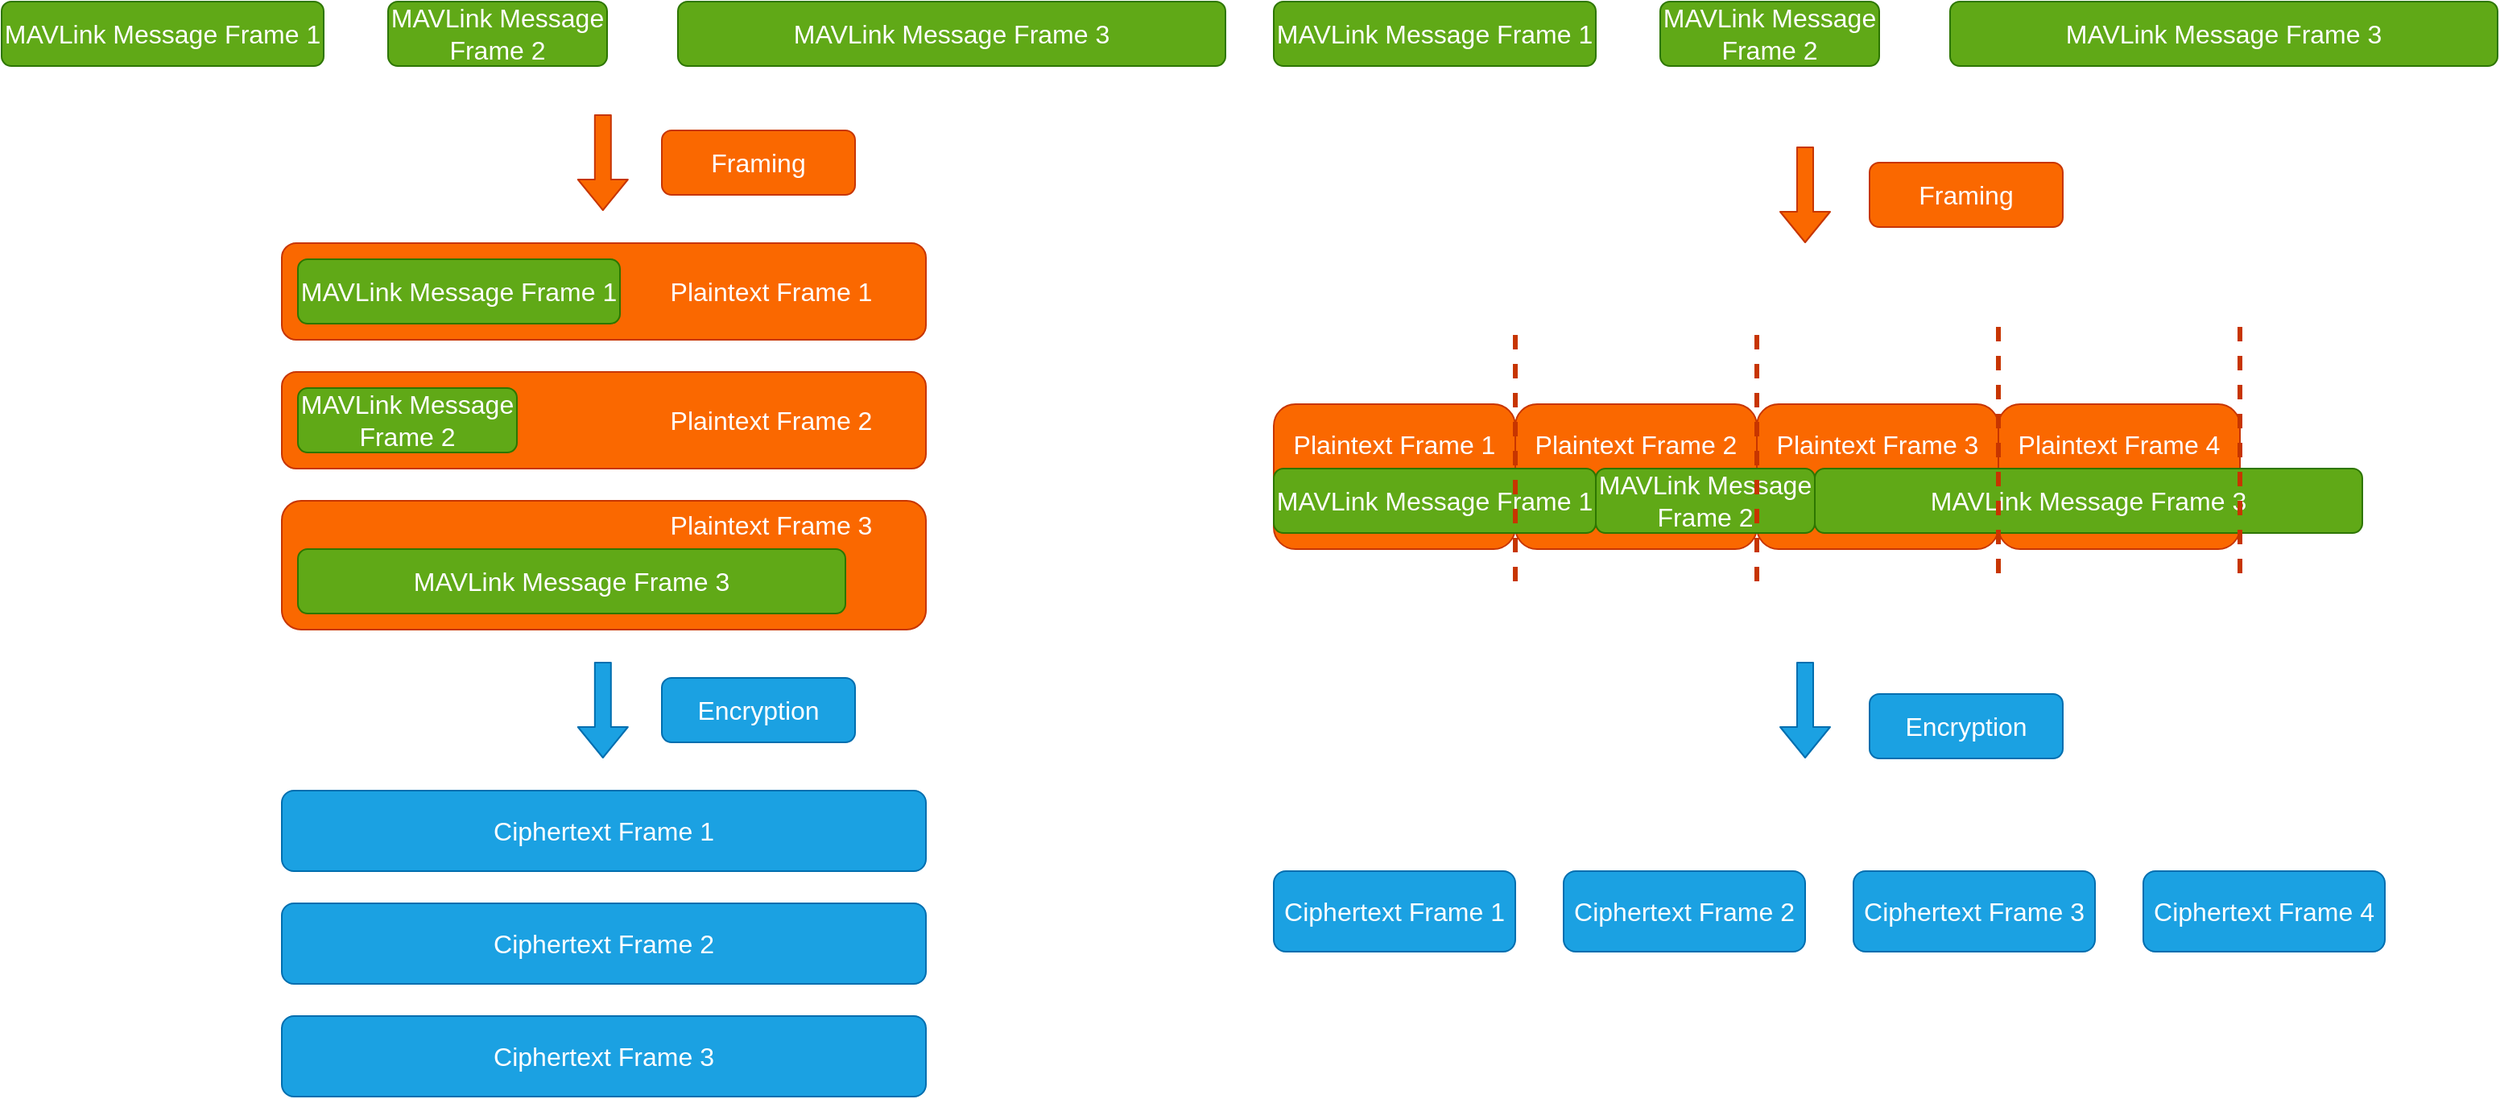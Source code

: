 <mxfile>
    <diagram id="iG6QyBe2TL6udn1lgurI" name="Page-1">
        <mxGraphModel dx="1318" dy="916" grid="1" gridSize="10" guides="1" tooltips="1" connect="1" arrows="1" fold="1" page="1" pageScale="1" pageWidth="1600" pageHeight="900" math="0" shadow="0">
            <root>
                <mxCell id="0"/>
                <mxCell id="1" parent="0"/>
                <mxCell id="27" value="" style="rounded=1;whiteSpace=wrap;html=1;fontSize=16;fontColor=#000000;fillColor=#fa6800;strokeColor=#C73500;" vertex="1" parent="1">
                    <mxGeometry x="1280" y="370" width="150" height="90" as="geometry"/>
                </mxCell>
                <mxCell id="26" value="" style="rounded=1;whiteSpace=wrap;html=1;fontSize=16;fontColor=#000000;fillColor=#fa6800;strokeColor=#C73500;" vertex="1" parent="1">
                    <mxGeometry x="1130" y="370" width="150" height="90" as="geometry"/>
                </mxCell>
                <mxCell id="25" value="" style="rounded=1;whiteSpace=wrap;html=1;fontSize=16;fontColor=#000000;fillColor=#fa6800;strokeColor=#C73500;" vertex="1" parent="1">
                    <mxGeometry x="980" y="370" width="150" height="90" as="geometry"/>
                </mxCell>
                <mxCell id="24" value="" style="rounded=1;whiteSpace=wrap;html=1;fontSize=16;fontColor=#000000;fillColor=#fa6800;strokeColor=#C73500;" vertex="1" parent="1">
                    <mxGeometry x="830" y="370" width="150" height="90" as="geometry"/>
                </mxCell>
                <mxCell id="10" value="" style="rounded=1;whiteSpace=wrap;html=1;fontSize=16;fontColor=#000000;fillColor=#fa6800;strokeColor=#C73500;" vertex="1" parent="1">
                    <mxGeometry x="214" y="270" width="400" height="60" as="geometry"/>
                </mxCell>
                <mxCell id="2" value="&lt;font style=&quot;font-size: 16px;&quot;&gt;MAVLink Message Frame 1&lt;/font&gt;" style="rounded=1;whiteSpace=wrap;html=1;fillColor=#60a917;fontColor=#ffffff;strokeColor=#2D7600;" vertex="1" parent="1">
                    <mxGeometry x="40" y="120" width="200" height="40" as="geometry"/>
                </mxCell>
                <mxCell id="3" value="&lt;font style=&quot;font-size: 16px;&quot;&gt;MAVLink Message Frame 2&lt;/font&gt;" style="rounded=1;whiteSpace=wrap;html=1;fillColor=#60a917;fontColor=#ffffff;strokeColor=#2D7600;" vertex="1" parent="1">
                    <mxGeometry x="280" y="120" width="136" height="40" as="geometry"/>
                </mxCell>
                <mxCell id="4" value="&lt;font style=&quot;font-size: 16px;&quot;&gt;MAVLink Message Frame 3&lt;br&gt;&lt;/font&gt;" style="rounded=1;whiteSpace=wrap;html=1;fillColor=#60a917;fontColor=#ffffff;strokeColor=#2D7600;" vertex="1" parent="1">
                    <mxGeometry x="460" y="120" width="340" height="40" as="geometry"/>
                </mxCell>
                <mxCell id="5" value="&lt;font style=&quot;font-size: 16px;&quot;&gt;MAVLink Message Frame 1&lt;/font&gt;" style="rounded=1;whiteSpace=wrap;html=1;fillColor=#60a917;fontColor=#ffffff;strokeColor=#2D7600;" vertex="1" parent="1">
                    <mxGeometry x="224" y="280" width="200" height="40" as="geometry"/>
                </mxCell>
                <mxCell id="6" value="" style="shape=flexArrow;endArrow=classic;html=1;fillColor=#fa6800;strokeColor=#C73500;" edge="1" parent="1">
                    <mxGeometry width="50" height="50" relative="1" as="geometry">
                        <mxPoint x="413.41" y="190" as="sourcePoint"/>
                        <mxPoint x="413.41" y="250" as="targetPoint"/>
                    </mxGeometry>
                </mxCell>
                <mxCell id="11" value="" style="rounded=1;whiteSpace=wrap;html=1;fontSize=16;fontColor=#000000;fillColor=#fa6800;strokeColor=#C73500;" vertex="1" parent="1">
                    <mxGeometry x="214" y="350" width="400" height="60" as="geometry"/>
                </mxCell>
                <mxCell id="12" value="&lt;font style=&quot;font-size: 16px;&quot;&gt;MAVLink Message Frame 2&lt;/font&gt;" style="rounded=1;whiteSpace=wrap;html=1;fillColor=#60a917;fontColor=#ffffff;strokeColor=#2D7600;" vertex="1" parent="1">
                    <mxGeometry x="224" y="360" width="136" height="40" as="geometry"/>
                </mxCell>
                <mxCell id="14" value="" style="rounded=1;whiteSpace=wrap;html=1;fontSize=16;fontColor=#000000;fillColor=#fa6800;strokeColor=#C73500;" vertex="1" parent="1">
                    <mxGeometry x="214" y="430" width="400" height="80" as="geometry"/>
                </mxCell>
                <mxCell id="15" value="&lt;font style=&quot;font-size: 16px;&quot;&gt;MAVLink Message Frame 3&lt;br&gt;&lt;/font&gt;" style="rounded=1;whiteSpace=wrap;html=1;fillColor=#60a917;fontColor=#ffffff;strokeColor=#2D7600;" vertex="1" parent="1">
                    <mxGeometry x="224" y="460" width="340" height="40" as="geometry"/>
                </mxCell>
                <mxCell id="16" value="&lt;font style=&quot;font-size: 16px;&quot;&gt;MAVLink Message Frame 1&lt;/font&gt;" style="rounded=1;whiteSpace=wrap;html=1;fillColor=#60a917;fontColor=#ffffff;strokeColor=#2D7600;" vertex="1" parent="1">
                    <mxGeometry x="830" y="120" width="200" height="40" as="geometry"/>
                </mxCell>
                <mxCell id="17" value="&lt;font style=&quot;font-size: 16px;&quot;&gt;MAVLink Message Frame 2&lt;/font&gt;" style="rounded=1;whiteSpace=wrap;html=1;fillColor=#60a917;fontColor=#ffffff;strokeColor=#2D7600;" vertex="1" parent="1">
                    <mxGeometry x="1070" y="120" width="136" height="40" as="geometry"/>
                </mxCell>
                <mxCell id="18" value="&lt;font style=&quot;font-size: 16px;&quot;&gt;MAVLink Message Frame 3&lt;br&gt;&lt;/font&gt;" style="rounded=1;whiteSpace=wrap;html=1;fillColor=#60a917;fontColor=#ffffff;strokeColor=#2D7600;" vertex="1" parent="1">
                    <mxGeometry x="1250" y="120" width="340" height="40" as="geometry"/>
                </mxCell>
                <mxCell id="19" value="" style="shape=flexArrow;endArrow=classic;html=1;fillColor=#fa6800;strokeColor=#C73500;" edge="1" parent="1">
                    <mxGeometry width="50" height="50" relative="1" as="geometry">
                        <mxPoint x="1160" y="210" as="sourcePoint"/>
                        <mxPoint x="1160" y="270" as="targetPoint"/>
                    </mxGeometry>
                </mxCell>
                <mxCell id="20" value="&lt;font style=&quot;font-size: 16px;&quot;&gt;MAVLink Message Frame 1&lt;/font&gt;" style="rounded=1;whiteSpace=wrap;html=1;fillColor=#60a917;fontColor=#ffffff;strokeColor=#2D7600;" vertex="1" parent="1">
                    <mxGeometry x="830" y="410" width="200" height="40" as="geometry"/>
                </mxCell>
                <mxCell id="21" value="&lt;font style=&quot;font-size: 16px;&quot;&gt;MAVLink Message Frame 2&lt;/font&gt;" style="rounded=1;whiteSpace=wrap;html=1;fillColor=#60a917;fontColor=#ffffff;strokeColor=#2D7600;" vertex="1" parent="1">
                    <mxGeometry x="1030" y="410" width="136" height="40" as="geometry"/>
                </mxCell>
                <mxCell id="22" value="&lt;font style=&quot;font-size: 16px;&quot;&gt;MAVLink Message Frame 3&lt;br&gt;&lt;/font&gt;" style="rounded=1;whiteSpace=wrap;html=1;fillColor=#60a917;fontColor=#ffffff;strokeColor=#2D7600;" vertex="1" parent="1">
                    <mxGeometry x="1166" y="410" width="340" height="40" as="geometry"/>
                </mxCell>
                <mxCell id="28" value="" style="endArrow=none;dashed=1;html=1;fontSize=16;fontColor=#FFFFFF;strokeWidth=3;fillColor=#fa6800;strokeColor=#C73500;" edge="1" parent="1">
                    <mxGeometry width="50" height="50" relative="1" as="geometry">
                        <mxPoint x="980" y="480" as="sourcePoint"/>
                        <mxPoint x="980" y="320" as="targetPoint"/>
                    </mxGeometry>
                </mxCell>
                <mxCell id="29" value="" style="endArrow=none;dashed=1;html=1;fontSize=16;fontColor=#FFFFFF;strokeWidth=3;fillColor=#fa6800;strokeColor=#C73500;" edge="1" parent="1">
                    <mxGeometry width="50" height="50" relative="1" as="geometry">
                        <mxPoint x="1130" y="480" as="sourcePoint"/>
                        <mxPoint x="1130" y="320" as="targetPoint"/>
                    </mxGeometry>
                </mxCell>
                <mxCell id="32" value="" style="shape=flexArrow;endArrow=classic;html=1;fillColor=#1ba1e2;strokeColor=#006EAF;" edge="1" parent="1">
                    <mxGeometry width="50" height="50" relative="1" as="geometry">
                        <mxPoint x="413.41" y="530" as="sourcePoint"/>
                        <mxPoint x="413.41" y="590" as="targetPoint"/>
                    </mxGeometry>
                </mxCell>
                <mxCell id="33" value="" style="shape=flexArrow;endArrow=classic;html=1;fillColor=#1ba1e2;strokeColor=#006EAF;" edge="1" parent="1">
                    <mxGeometry width="50" height="50" relative="1" as="geometry">
                        <mxPoint x="1160.0" y="530" as="sourcePoint"/>
                        <mxPoint x="1160.0" y="590" as="targetPoint"/>
                    </mxGeometry>
                </mxCell>
                <mxCell id="35" value="&lt;font color=&quot;#ffffff&quot;&gt;Framing&lt;/font&gt;" style="rounded=1;whiteSpace=wrap;html=1;fontSize=16;fontColor=#000000;fillColor=#fa6800;strokeColor=#C73500;" vertex="1" parent="1">
                    <mxGeometry x="450" y="200" width="120" height="40" as="geometry"/>
                </mxCell>
                <mxCell id="36" value="&lt;font color=&quot;#ffffff&quot;&gt;Framing&lt;/font&gt;" style="rounded=1;whiteSpace=wrap;html=1;fontSize=16;fontColor=#000000;fillColor=#fa6800;strokeColor=#C73500;" vertex="1" parent="1">
                    <mxGeometry x="1200" y="220" width="120" height="40" as="geometry"/>
                </mxCell>
                <mxCell id="37" value="&lt;font color=&quot;#ffffff&quot;&gt;Encryption&lt;/font&gt;" style="rounded=1;whiteSpace=wrap;html=1;fontSize=16;fontColor=#ffffff;fillColor=#1ba1e2;strokeColor=#006EAF;" vertex="1" parent="1">
                    <mxGeometry x="450" y="540" width="120" height="40" as="geometry"/>
                </mxCell>
                <mxCell id="38" value="&lt;font color=&quot;#ffffff&quot;&gt;Encryption&lt;/font&gt;" style="rounded=1;whiteSpace=wrap;html=1;fontSize=16;fontColor=#ffffff;fillColor=#1ba1e2;strokeColor=#006EAF;" vertex="1" parent="1">
                    <mxGeometry x="1200" y="550" width="120" height="40" as="geometry"/>
                </mxCell>
                <mxCell id="39" value="Plaintext Frame 1" style="text;html=1;strokeColor=none;fillColor=none;align=center;verticalAlign=middle;whiteSpace=wrap;rounded=0;fontSize=16;fontColor=#FFFFFF;" vertex="1" parent="1">
                    <mxGeometry x="400" y="285" width="236" height="30" as="geometry"/>
                </mxCell>
                <mxCell id="40" value="Plaintext Frame 2" style="text;html=1;strokeColor=none;fillColor=none;align=center;verticalAlign=middle;whiteSpace=wrap;rounded=0;fontSize=16;fontColor=#FFFFFF;" vertex="1" parent="1">
                    <mxGeometry x="400" y="365" width="236" height="30" as="geometry"/>
                </mxCell>
                <mxCell id="41" value="Plaintext Frame 3" style="text;html=1;strokeColor=none;fillColor=none;align=center;verticalAlign=middle;whiteSpace=wrap;rounded=0;fontSize=16;fontColor=#FFFFFF;" vertex="1" parent="1">
                    <mxGeometry x="400" y="430" width="236" height="30" as="geometry"/>
                </mxCell>
                <mxCell id="45" value="Plaintext Frame 1" style="text;html=1;strokeColor=none;fillColor=none;align=center;verticalAlign=middle;whiteSpace=wrap;rounded=0;fontSize=16;fontColor=#FFFFFF;" vertex="1" parent="1">
                    <mxGeometry x="787" y="380" width="236" height="30" as="geometry"/>
                </mxCell>
                <mxCell id="46" value="Plaintext Frame 2" style="text;html=1;strokeColor=none;fillColor=none;align=center;verticalAlign=middle;whiteSpace=wrap;rounded=0;fontSize=16;fontColor=#FFFFFF;" vertex="1" parent="1">
                    <mxGeometry x="937" y="380" width="236" height="30" as="geometry"/>
                </mxCell>
                <mxCell id="47" value="Plaintext Frame 3" style="text;html=1;strokeColor=none;fillColor=none;align=center;verticalAlign=middle;whiteSpace=wrap;rounded=0;fontSize=16;fontColor=#FFFFFF;" vertex="1" parent="1">
                    <mxGeometry x="1087" y="380" width="236" height="30" as="geometry"/>
                </mxCell>
                <mxCell id="49" value="Plaintext Frame 4" style="text;html=1;strokeColor=none;fillColor=none;align=center;verticalAlign=middle;whiteSpace=wrap;rounded=0;fontSize=16;fontColor=#FFFFFF;" vertex="1" parent="1">
                    <mxGeometry x="1237" y="380" width="236" height="30" as="geometry"/>
                </mxCell>
                <mxCell id="52" value="" style="endArrow=none;dashed=1;html=1;fontSize=16;fontColor=#FFFFFF;strokeWidth=3;fillColor=#fa6800;strokeColor=#C73500;" edge="1" parent="1">
                    <mxGeometry width="50" height="50" relative="1" as="geometry">
                        <mxPoint x="1280.0" y="475.0" as="sourcePoint"/>
                        <mxPoint x="1280.0" y="315.0" as="targetPoint"/>
                    </mxGeometry>
                </mxCell>
                <mxCell id="53" value="" style="endArrow=none;dashed=1;html=1;fontSize=16;fontColor=#FFFFFF;strokeWidth=3;fillColor=#fa6800;strokeColor=#C73500;" edge="1" parent="1">
                    <mxGeometry width="50" height="50" relative="1" as="geometry">
                        <mxPoint x="1430.0" y="475.0" as="sourcePoint"/>
                        <mxPoint x="1430.0" y="315.0" as="targetPoint"/>
                    </mxGeometry>
                </mxCell>
                <mxCell id="54" value="Ciphertext Frame 1" style="rounded=1;whiteSpace=wrap;html=1;fontSize=16;fontColor=#ffffff;fillColor=#1ba1e2;strokeColor=#006EAF;" vertex="1" parent="1">
                    <mxGeometry x="214" y="610" width="400" height="50" as="geometry"/>
                </mxCell>
                <mxCell id="55" value="Ciphertext Frame 2" style="rounded=1;whiteSpace=wrap;html=1;fontSize=16;fontColor=#ffffff;fillColor=#1ba1e2;strokeColor=#006EAF;" vertex="1" parent="1">
                    <mxGeometry x="214" y="680" width="400" height="50" as="geometry"/>
                </mxCell>
                <mxCell id="56" value="Ciphertext Frame 3" style="rounded=1;whiteSpace=wrap;html=1;fontSize=16;fontColor=#ffffff;fillColor=#1ba1e2;strokeColor=#006EAF;" vertex="1" parent="1">
                    <mxGeometry x="214" y="750" width="400" height="50" as="geometry"/>
                </mxCell>
                <mxCell id="60" value="&lt;font color=&quot;#ffffff&quot;&gt;Ciphertext Frame 1&lt;/font&gt;" style="rounded=1;whiteSpace=wrap;html=1;fontSize=16;fontColor=#ffffff;fillColor=#1ba1e2;strokeColor=#006EAF;" vertex="1" parent="1">
                    <mxGeometry x="830" y="660" width="150" height="50" as="geometry"/>
                </mxCell>
                <mxCell id="72" value="&lt;font color=&quot;#ffffff&quot;&gt;Ciphertext Frame 2&lt;/font&gt;" style="rounded=1;whiteSpace=wrap;html=1;fontSize=16;fontColor=#ffffff;fillColor=#1ba1e2;strokeColor=#006EAF;" vertex="1" parent="1">
                    <mxGeometry x="1010" y="660" width="150" height="50" as="geometry"/>
                </mxCell>
                <mxCell id="73" value="&lt;font color=&quot;#ffffff&quot;&gt;Ciphertext Frame 3&lt;/font&gt;" style="rounded=1;whiteSpace=wrap;html=1;fontSize=16;fontColor=#ffffff;fillColor=#1ba1e2;strokeColor=#006EAF;" vertex="1" parent="1">
                    <mxGeometry x="1190" y="660" width="150" height="50" as="geometry"/>
                </mxCell>
                <mxCell id="74" value="&lt;font color=&quot;#ffffff&quot;&gt;Ciphertext Frame 4&lt;/font&gt;" style="rounded=1;whiteSpace=wrap;html=1;fontSize=16;fontColor=#ffffff;fillColor=#1ba1e2;strokeColor=#006EAF;" vertex="1" parent="1">
                    <mxGeometry x="1370" y="660" width="150" height="50" as="geometry"/>
                </mxCell>
            </root>
        </mxGraphModel>
    </diagram>
</mxfile>